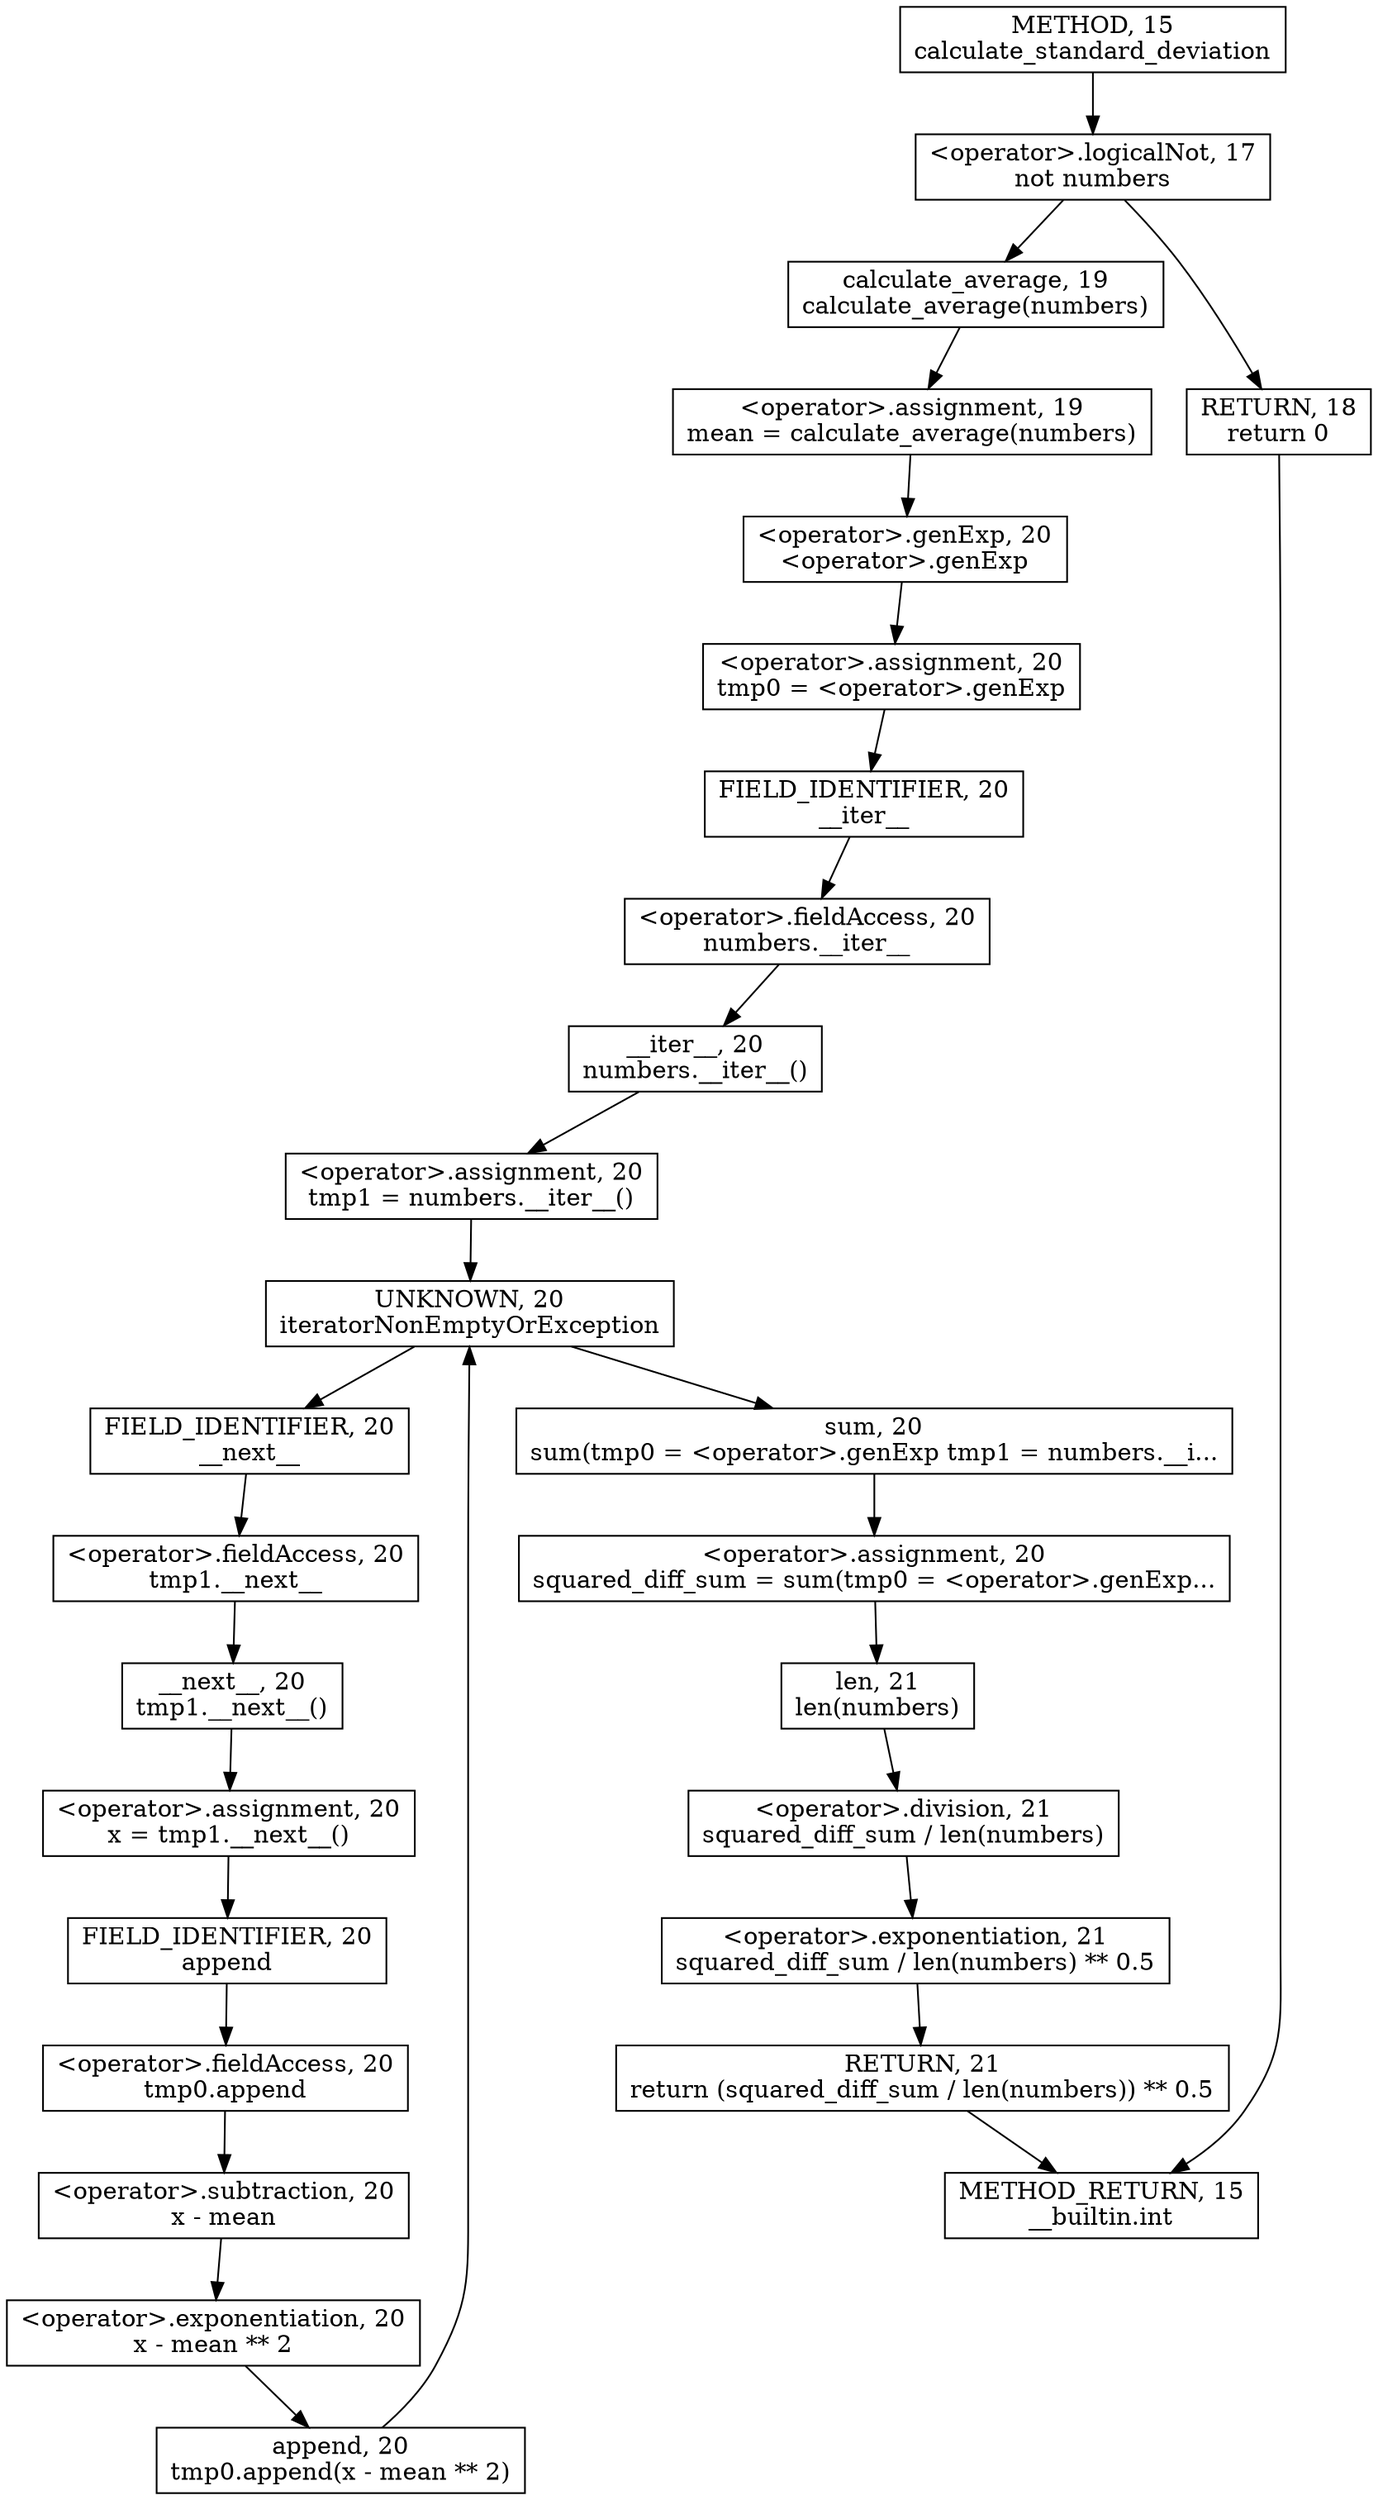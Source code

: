 digraph "calculate_standard_deviation" {  
node [shape="rect"];  
"30064771246" [label = <&lt;operator&gt;.assignment, 19<BR/>mean = calculate_average(numbers)> ]
"30064771260" [label = <&lt;operator&gt;.assignment, 20<BR/>squared_diff_sum = sum(tmp0 = &lt;operator&gt;.genExp...> ]
"146028888082" [label = <RETURN, 21<BR/>return (squared_diff_sum / len(numbers)) ** 0.5> ]
"30064771244" [label = <&lt;operator&gt;.logicalNot, 17<BR/>not numbers> ]
"30064771245" [label = <calculate_average, 19<BR/>calculate_average(numbers)> ]
"30064771259" [label = <sum, 20<BR/>sum(tmp0 = &lt;operator&gt;.genExp tmp1 = numbers.__i...> ]
"30064771263" [label = <&lt;operator&gt;.exponentiation, 21<BR/>squared_diff_sum / len(numbers) ** 0.5> ]
"146028888081" [label = <RETURN, 18<BR/>return 0> ]
"30064771262" [label = <&lt;operator&gt;.division, 21<BR/>squared_diff_sum / len(numbers)> ]
"30064771248" [label = <&lt;operator&gt;.assignment, 20<BR/>tmp0 = &lt;operator&gt;.genExp> ]
"30064771261" [label = <len, 21<BR/>len(numbers)> ]
"30064771247" [label = <&lt;operator&gt;.genExp, 20<BR/>&lt;operator&gt;.genExp> ]
"30064771255" [label = <&lt;operator&gt;.assignment, 20<BR/>tmp1 = numbers.__iter__()> ]
"30064771254" [label = <__iter__, 20<BR/>numbers.__iter__()> ]
"184683593729" [label = <UNKNOWN, 20<BR/>iteratorNonEmptyOrException> ]
"30064771253" [label = <&lt;operator&gt;.fieldAccess, 20<BR/>numbers.__iter__> ]
"30064771258" [label = <&lt;operator&gt;.assignment, 20<BR/>x = tmp1.__next__()> ]
"30064771252" [label = <append, 20<BR/>tmp0.append(x - mean ** 2)> ]
"55834574864" [label = <FIELD_IDENTIFIER, 20<BR/>__iter__> ]
"30064771257" [label = <__next__, 20<BR/>tmp1.__next__()> ]
"30064771251" [label = <&lt;operator&gt;.fieldAccess, 20<BR/>tmp0.append> ]
"30064771250" [label = <&lt;operator&gt;.exponentiation, 20<BR/>x - mean ** 2> ]
"30064771256" [label = <&lt;operator&gt;.fieldAccess, 20<BR/>tmp1.__next__> ]
"55834574863" [label = <FIELD_IDENTIFIER, 20<BR/>append> ]
"30064771249" [label = <&lt;operator&gt;.subtraction, 20<BR/>x - mean> ]
"55834574865" [label = <FIELD_IDENTIFIER, 20<BR/>__next__> ]
"111669149719" [label = <METHOD, 15<BR/>calculate_standard_deviation> ]
"128849018903" [label = <METHOD_RETURN, 15<BR/>__builtin.int> ]
  "30064771246" -> "30064771247" 
  "30064771260" -> "30064771261" 
  "146028888082" -> "128849018903" 
  "30064771244" -> "146028888081" 
  "30064771244" -> "30064771245" 
  "30064771245" -> "30064771246" 
  "30064771259" -> "30064771260" 
  "30064771263" -> "146028888082" 
  "146028888081" -> "128849018903" 
  "30064771262" -> "30064771263" 
  "30064771248" -> "55834574864" 
  "30064771261" -> "30064771262" 
  "30064771247" -> "30064771248" 
  "30064771255" -> "184683593729" 
  "30064771254" -> "30064771255" 
  "184683593729" -> "55834574865" 
  "184683593729" -> "30064771259" 
  "30064771253" -> "30064771254" 
  "30064771258" -> "55834574863" 
  "30064771252" -> "184683593729" 
  "55834574864" -> "30064771253" 
  "30064771257" -> "30064771258" 
  "30064771251" -> "30064771249" 
  "30064771250" -> "30064771252" 
  "30064771256" -> "30064771257" 
  "55834574863" -> "30064771251" 
  "30064771249" -> "30064771250" 
  "55834574865" -> "30064771256" 
  "111669149719" -> "30064771244" 
}
